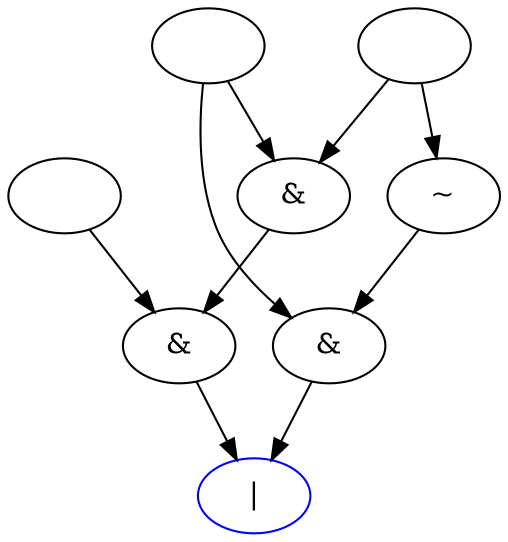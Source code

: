 digraph G{
0 [label="|", color=blue];
1 [label="&", color=black];
2 [label="", color=black];
3 [label="&", color=black];
4 [label=" ", color=black];
5 [label=" ", color=black];
6 [label="&", color=black];
8 [label="~", color=black];
1 -> 0;
2 -> 1;
3 -> 1;
4 -> 3;
4 -> 6;
5 -> 3;
5 -> 8;
6 -> 0;
8 -> 6;
}
